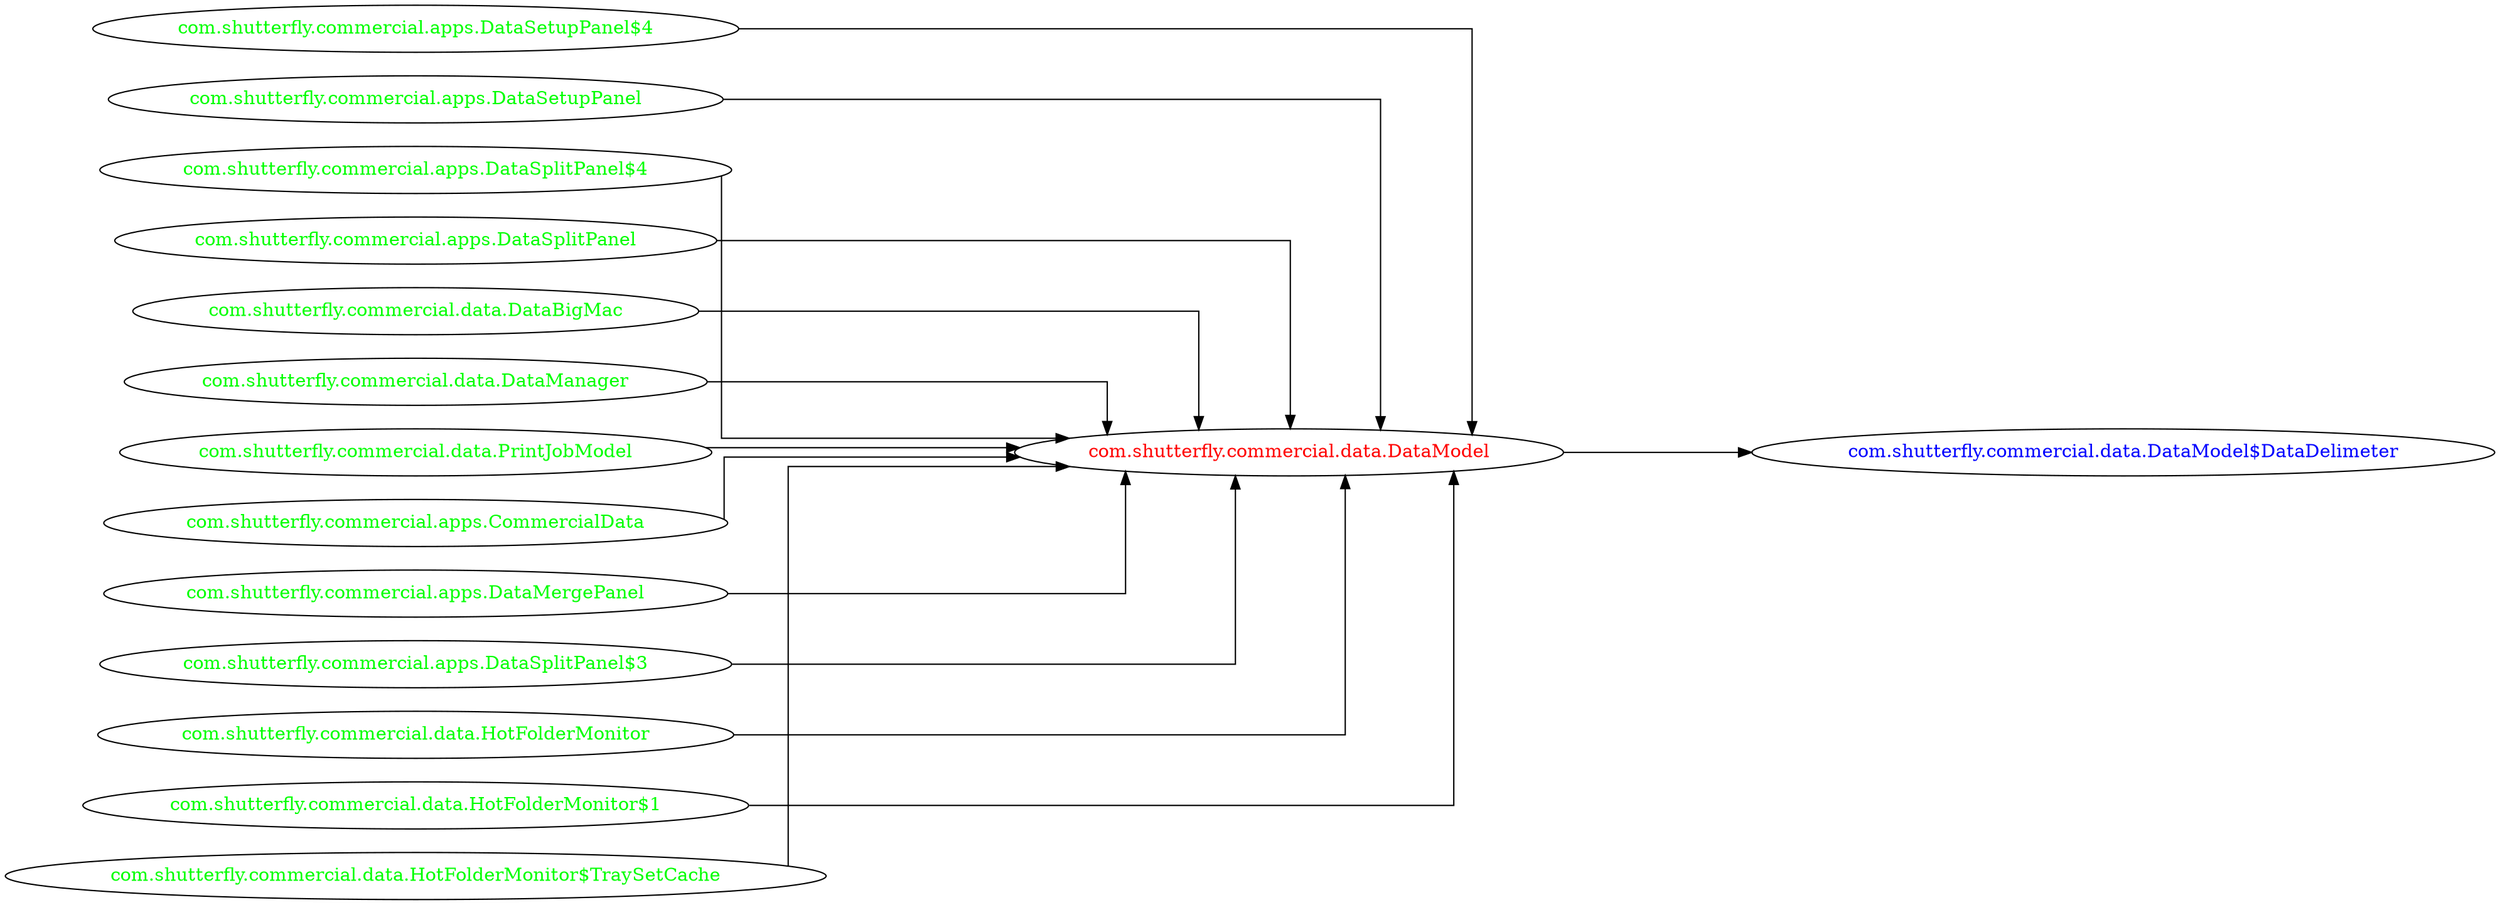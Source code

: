digraph dependencyGraph {
 concentrate=true;
 ranksep="2.0";
 rankdir="LR"; 
 splines="ortho";
"com.shutterfly.commercial.data.DataModel" [fontcolor="red"];
"com.shutterfly.commercial.data.DataModel$DataDelimeter" [ fontcolor="blue" ];
"com.shutterfly.commercial.data.DataModel"->"com.shutterfly.commercial.data.DataModel$DataDelimeter";
"com.shutterfly.commercial.apps.DataSetupPanel$4" [ fontcolor="green" ];
"com.shutterfly.commercial.apps.DataSetupPanel$4"->"com.shutterfly.commercial.data.DataModel";
"com.shutterfly.commercial.apps.DataSetupPanel" [ fontcolor="green" ];
"com.shutterfly.commercial.apps.DataSetupPanel"->"com.shutterfly.commercial.data.DataModel";
"com.shutterfly.commercial.apps.DataSplitPanel$4" [ fontcolor="green" ];
"com.shutterfly.commercial.apps.DataSplitPanel$4"->"com.shutterfly.commercial.data.DataModel";
"com.shutterfly.commercial.apps.DataSplitPanel" [ fontcolor="green" ];
"com.shutterfly.commercial.apps.DataSplitPanel"->"com.shutterfly.commercial.data.DataModel";
"com.shutterfly.commercial.data.DataBigMac" [ fontcolor="green" ];
"com.shutterfly.commercial.data.DataBigMac"->"com.shutterfly.commercial.data.DataModel";
"com.shutterfly.commercial.data.DataManager" [ fontcolor="green" ];
"com.shutterfly.commercial.data.DataManager"->"com.shutterfly.commercial.data.DataModel";
"com.shutterfly.commercial.data.PrintJobModel" [ fontcolor="green" ];
"com.shutterfly.commercial.data.PrintJobModel"->"com.shutterfly.commercial.data.DataModel";
"com.shutterfly.commercial.apps.CommercialData" [ fontcolor="green" ];
"com.shutterfly.commercial.apps.CommercialData"->"com.shutterfly.commercial.data.DataModel";
"com.shutterfly.commercial.apps.DataMergePanel" [ fontcolor="green" ];
"com.shutterfly.commercial.apps.DataMergePanel"->"com.shutterfly.commercial.data.DataModel";
"com.shutterfly.commercial.apps.DataSplitPanel$3" [ fontcolor="green" ];
"com.shutterfly.commercial.apps.DataSplitPanel$3"->"com.shutterfly.commercial.data.DataModel";
"com.shutterfly.commercial.data.HotFolderMonitor" [ fontcolor="green" ];
"com.shutterfly.commercial.data.HotFolderMonitor"->"com.shutterfly.commercial.data.DataModel";
"com.shutterfly.commercial.data.HotFolderMonitor$1" [ fontcolor="green" ];
"com.shutterfly.commercial.data.HotFolderMonitor$1"->"com.shutterfly.commercial.data.DataModel";
"com.shutterfly.commercial.data.HotFolderMonitor$TraySetCache" [ fontcolor="green" ];
"com.shutterfly.commercial.data.HotFolderMonitor$TraySetCache"->"com.shutterfly.commercial.data.DataModel";
}